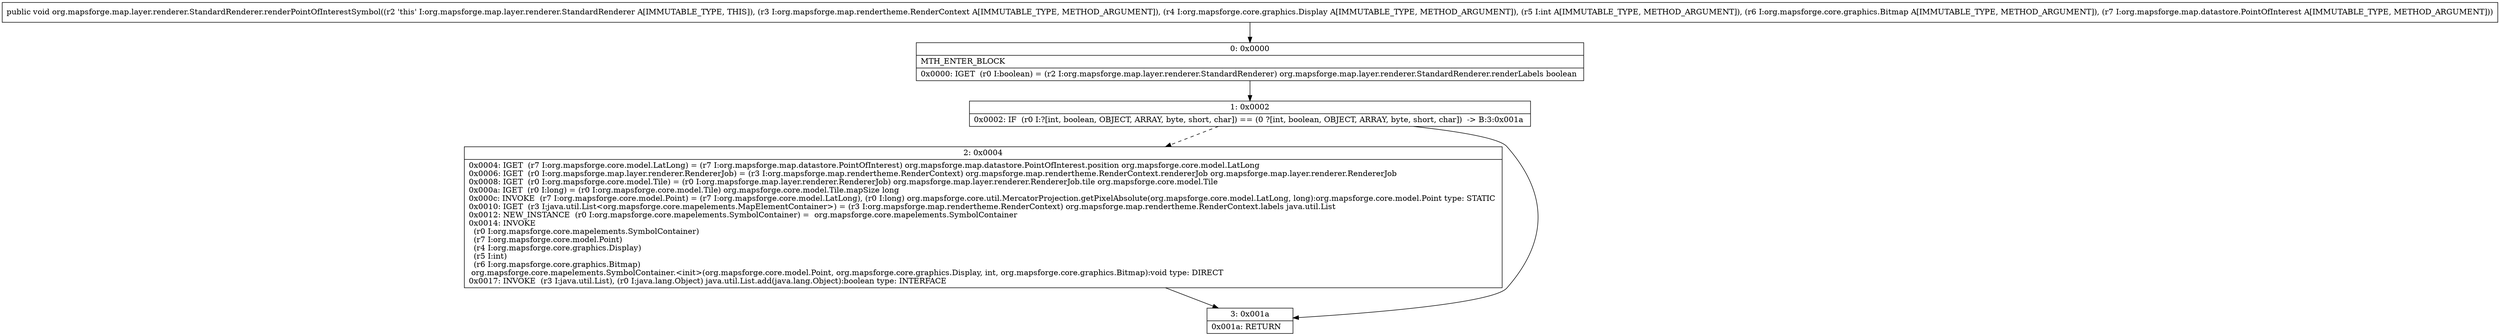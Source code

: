 digraph "CFG fororg.mapsforge.map.layer.renderer.StandardRenderer.renderPointOfInterestSymbol(Lorg\/mapsforge\/map\/rendertheme\/RenderContext;Lorg\/mapsforge\/core\/graphics\/Display;ILorg\/mapsforge\/core\/graphics\/Bitmap;Lorg\/mapsforge\/map\/datastore\/PointOfInterest;)V" {
Node_0 [shape=record,label="{0\:\ 0x0000|MTH_ENTER_BLOCK\l|0x0000: IGET  (r0 I:boolean) = (r2 I:org.mapsforge.map.layer.renderer.StandardRenderer) org.mapsforge.map.layer.renderer.StandardRenderer.renderLabels boolean \l}"];
Node_1 [shape=record,label="{1\:\ 0x0002|0x0002: IF  (r0 I:?[int, boolean, OBJECT, ARRAY, byte, short, char]) == (0 ?[int, boolean, OBJECT, ARRAY, byte, short, char])  \-\> B:3:0x001a \l}"];
Node_2 [shape=record,label="{2\:\ 0x0004|0x0004: IGET  (r7 I:org.mapsforge.core.model.LatLong) = (r7 I:org.mapsforge.map.datastore.PointOfInterest) org.mapsforge.map.datastore.PointOfInterest.position org.mapsforge.core.model.LatLong \l0x0006: IGET  (r0 I:org.mapsforge.map.layer.renderer.RendererJob) = (r3 I:org.mapsforge.map.rendertheme.RenderContext) org.mapsforge.map.rendertheme.RenderContext.rendererJob org.mapsforge.map.layer.renderer.RendererJob \l0x0008: IGET  (r0 I:org.mapsforge.core.model.Tile) = (r0 I:org.mapsforge.map.layer.renderer.RendererJob) org.mapsforge.map.layer.renderer.RendererJob.tile org.mapsforge.core.model.Tile \l0x000a: IGET  (r0 I:long) = (r0 I:org.mapsforge.core.model.Tile) org.mapsforge.core.model.Tile.mapSize long \l0x000c: INVOKE  (r7 I:org.mapsforge.core.model.Point) = (r7 I:org.mapsforge.core.model.LatLong), (r0 I:long) org.mapsforge.core.util.MercatorProjection.getPixelAbsolute(org.mapsforge.core.model.LatLong, long):org.mapsforge.core.model.Point type: STATIC \l0x0010: IGET  (r3 I:java.util.List\<org.mapsforge.core.mapelements.MapElementContainer\>) = (r3 I:org.mapsforge.map.rendertheme.RenderContext) org.mapsforge.map.rendertheme.RenderContext.labels java.util.List \l0x0012: NEW_INSTANCE  (r0 I:org.mapsforge.core.mapelements.SymbolContainer) =  org.mapsforge.core.mapelements.SymbolContainer \l0x0014: INVOKE  \l  (r0 I:org.mapsforge.core.mapelements.SymbolContainer)\l  (r7 I:org.mapsforge.core.model.Point)\l  (r4 I:org.mapsforge.core.graphics.Display)\l  (r5 I:int)\l  (r6 I:org.mapsforge.core.graphics.Bitmap)\l org.mapsforge.core.mapelements.SymbolContainer.\<init\>(org.mapsforge.core.model.Point, org.mapsforge.core.graphics.Display, int, org.mapsforge.core.graphics.Bitmap):void type: DIRECT \l0x0017: INVOKE  (r3 I:java.util.List), (r0 I:java.lang.Object) java.util.List.add(java.lang.Object):boolean type: INTERFACE \l}"];
Node_3 [shape=record,label="{3\:\ 0x001a|0x001a: RETURN   \l}"];
MethodNode[shape=record,label="{public void org.mapsforge.map.layer.renderer.StandardRenderer.renderPointOfInterestSymbol((r2 'this' I:org.mapsforge.map.layer.renderer.StandardRenderer A[IMMUTABLE_TYPE, THIS]), (r3 I:org.mapsforge.map.rendertheme.RenderContext A[IMMUTABLE_TYPE, METHOD_ARGUMENT]), (r4 I:org.mapsforge.core.graphics.Display A[IMMUTABLE_TYPE, METHOD_ARGUMENT]), (r5 I:int A[IMMUTABLE_TYPE, METHOD_ARGUMENT]), (r6 I:org.mapsforge.core.graphics.Bitmap A[IMMUTABLE_TYPE, METHOD_ARGUMENT]), (r7 I:org.mapsforge.map.datastore.PointOfInterest A[IMMUTABLE_TYPE, METHOD_ARGUMENT])) }"];
MethodNode -> Node_0;
Node_0 -> Node_1;
Node_1 -> Node_2[style=dashed];
Node_1 -> Node_3;
Node_2 -> Node_3;
}

